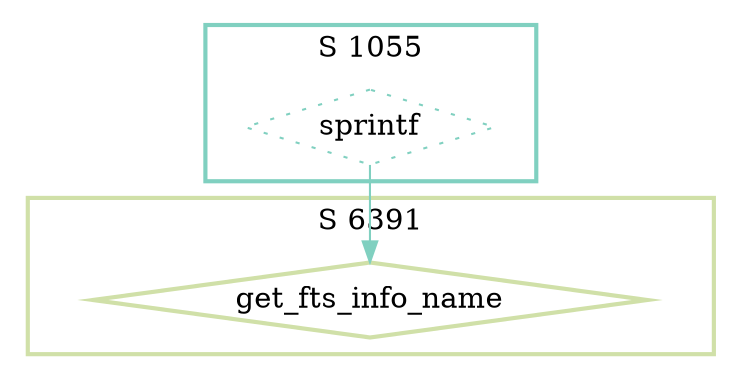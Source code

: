 digraph G {
  ratio=0.500000;
  "UV sprintf (1055)" [shape=diamond, label="sprintf", color="#80D0C0",
                       style=dotted];
  "UV get_fts_info_name (6391)" [shape=diamond, label="get_fts_info_name",
                                 color="#D0E0A8", style=bold];
  
  subgraph cluster_6391 { label="S 6391";
    color="#D0E0A8";
    style=bold;
    "UV get_fts_info_name (6391)"; };
  subgraph cluster_1055 { label="S 1055";
    color="#80D0C0";
    style=bold;
    "UV sprintf (1055)"; };
  
  "UV sprintf (1055)" -> "UV get_fts_info_name (6391)" [color="#80D0C0"];
  
  }
